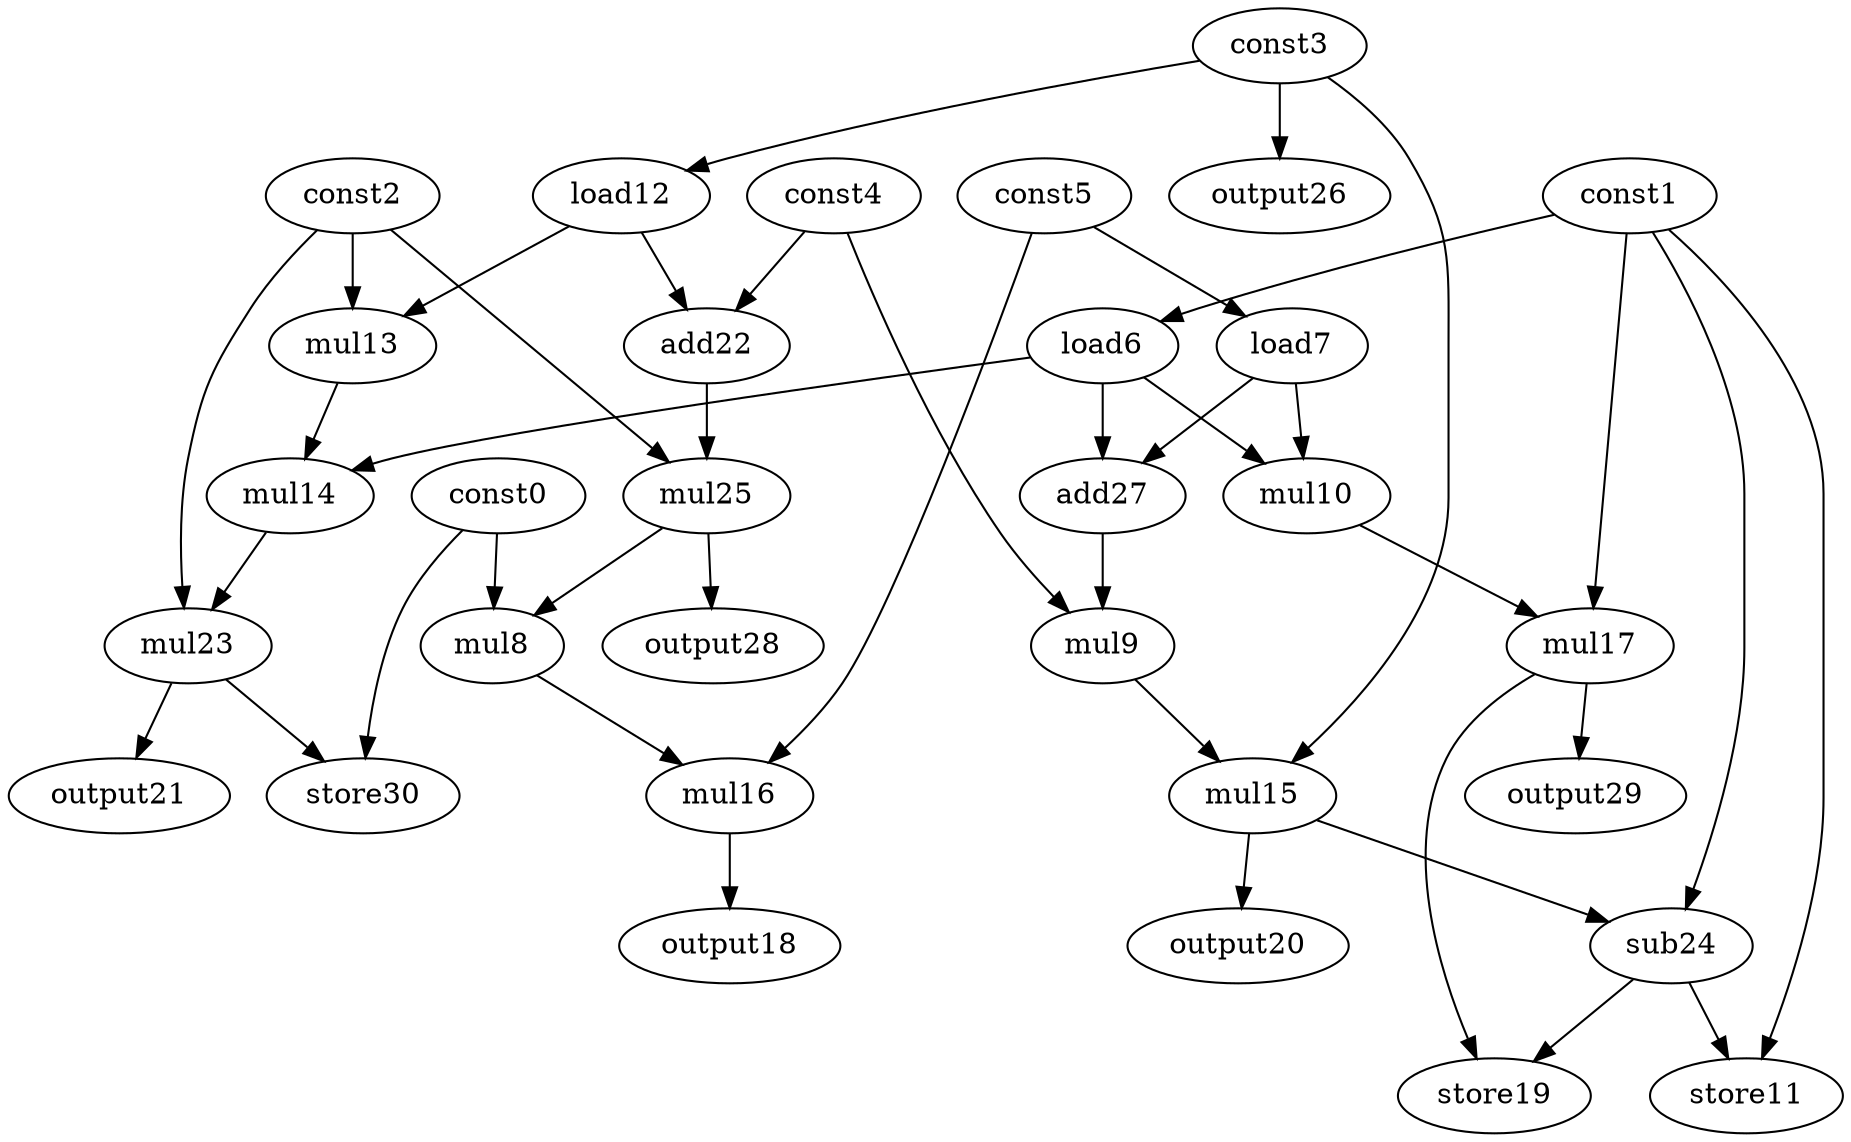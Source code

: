 digraph G { 
const0[opcode=const]; 
const1[opcode=const]; 
const2[opcode=const]; 
const3[opcode=const]; 
const4[opcode=const]; 
const5[opcode=const]; 
load6[opcode=load]; 
load7[opcode=load]; 
mul8[opcode=mul]; 
mul9[opcode=mul]; 
mul10[opcode=mul]; 
store11[opcode=store]; 
load12[opcode=load]; 
mul13[opcode=mul]; 
mul14[opcode=mul]; 
mul15[opcode=mul]; 
mul16[opcode=mul]; 
mul17[opcode=mul]; 
output18[opcode=output]; 
store19[opcode=store]; 
output20[opcode=output]; 
output21[opcode=output]; 
add22[opcode=add]; 
mul23[opcode=mul]; 
sub24[opcode=sub]; 
mul25[opcode=mul]; 
output26[opcode=output]; 
add27[opcode=add]; 
output28[opcode=output]; 
output29[opcode=output]; 
store30[opcode=store]; 
const1->load6[operand=0];
const5->load7[operand=0];
const3->load12[operand=0];
const3->output26[operand=0];
load6->mul10[operand=0];
load7->mul10[operand=1];
const2->mul13[operand=0];
load12->mul13[operand=1];
const4->add22[operand=0];
load12->add22[operand=1];
load6->add27[operand=0];
load7->add27[operand=1];
add27->mul9[operand=0];
const4->mul9[operand=1];
mul13->mul14[operand=0];
load6->mul14[operand=1];
const1->mul17[operand=0];
mul10->mul17[operand=1];
const2->mul25[operand=0];
add22->mul25[operand=1];
const0->mul8[operand=0];
mul25->mul8[operand=1];
mul9->mul15[operand=0];
const3->mul15[operand=1];
const2->mul23[operand=0];
mul14->mul23[operand=1];
mul25->output28[operand=0];
mul17->output29[operand=0];
mul8->mul16[operand=0];
const5->mul16[operand=1];
mul15->output20[operand=0];
mul23->output21[operand=0];
const1->sub24[operand=0];
mul15->sub24[operand=1];
const0->store30[operand=0];
mul23->store30[operand=1];
sub24->store11[operand=0];
const1->store11[operand=1];
mul16->output18[operand=0];
sub24->store19[operand=0];
mul17->store19[operand=1];
}
